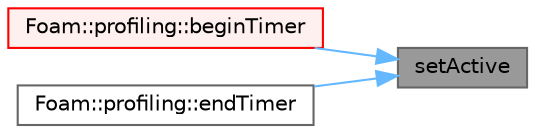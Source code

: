 digraph "setActive"
{
 // LATEX_PDF_SIZE
  bgcolor="transparent";
  edge [fontname=Helvetica,fontsize=10,labelfontname=Helvetica,labelfontsize=10];
  node [fontname=Helvetica,fontsize=10,shape=box,height=0.2,width=0.4];
  rankdir="RL";
  Node1 [id="Node000001",label="setActive",height=0.2,width=0.4,color="gray40", fillcolor="grey60", style="filled", fontcolor="black",tooltip=" "];
  Node1 -> Node2 [id="edge1_Node000001_Node000002",dir="back",color="steelblue1",style="solid",tooltip=" "];
  Node2 [id="Node000002",label="Foam::profiling::beginTimer",height=0.2,width=0.4,color="red", fillcolor="#FFF0F0", style="filled",URL="$classFoam_1_1profiling.html#ac3d8b37eb44bf19baceddd8fbd725048",tooltip=" "];
  Node1 -> Node4 [id="edge2_Node000001_Node000004",dir="back",color="steelblue1",style="solid",tooltip=" "];
  Node4 [id="Node000004",label="Foam::profiling::endTimer",height=0.2,width=0.4,color="grey40", fillcolor="white", style="filled",URL="$classFoam_1_1profiling.html#a0de6bb10b915bc150de02131187aec5d",tooltip=" "];
}

